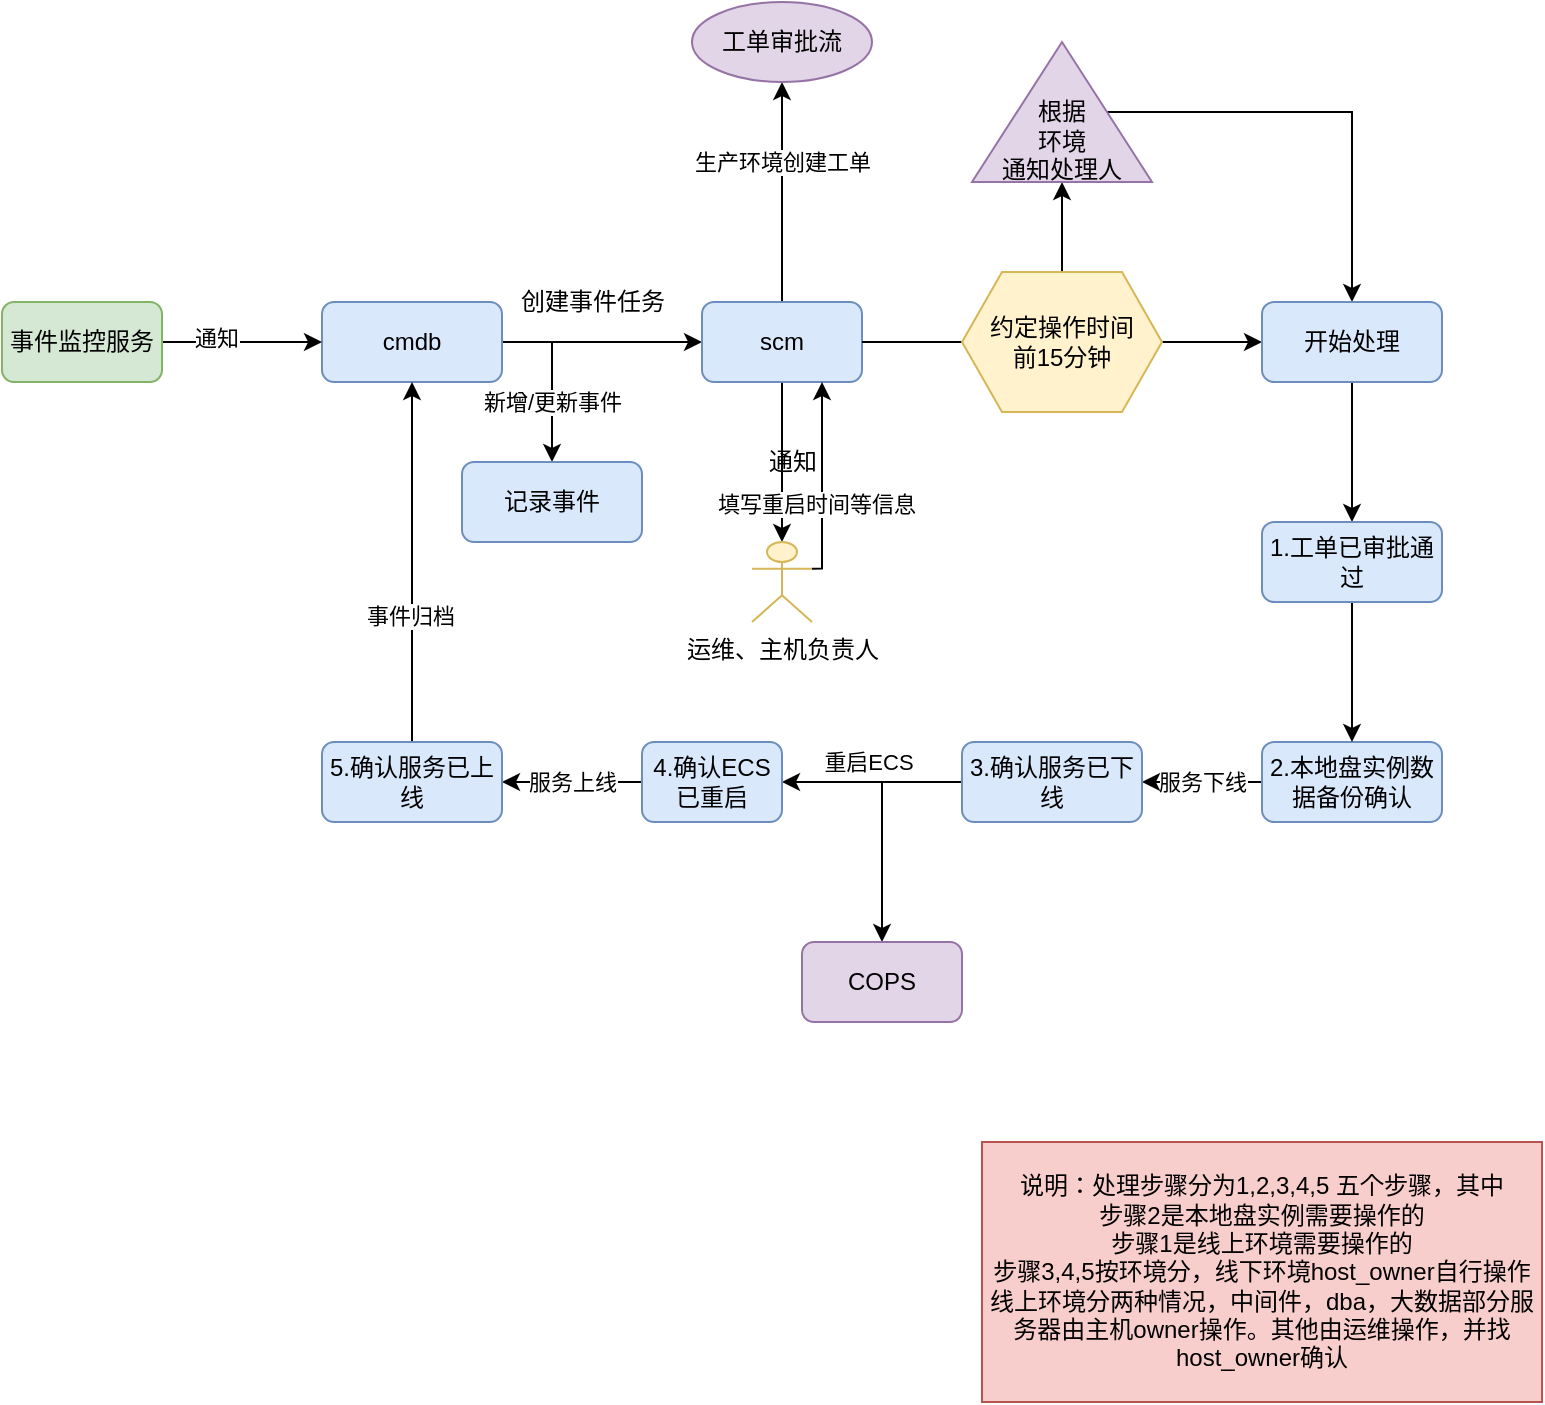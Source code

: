 <mxfile version="14.2.9" type="github"><diagram id="i3r9SRX2nsmY7t9XxCH-" name="Page-1"><mxGraphModel dx="1550" dy="812" grid="1" gridSize="10" guides="1" tooltips="1" connect="1" arrows="1" fold="1" page="1" pageScale="1" pageWidth="827" pageHeight="1169" math="0" shadow="0"><root><mxCell id="0"/><mxCell id="1" parent="0"/><mxCell id="5iP_pvDfPiyhX8K3JkT0-7" style="edgeStyle=orthogonalEdgeStyle;rounded=0;orthogonalLoop=1;jettySize=auto;html=1;exitX=1;exitY=0.5;exitDx=0;exitDy=0;entryX=0;entryY=0.5;entryDx=0;entryDy=0;" parent="1" source="5iP_pvDfPiyhX8K3JkT0-1" target="5iP_pvDfPiyhX8K3JkT0-6" edge="1"><mxGeometry relative="1" as="geometry"/></mxCell><mxCell id="5iP_pvDfPiyhX8K3JkT0-44" style="edgeStyle=orthogonalEdgeStyle;rounded=0;orthogonalLoop=1;jettySize=auto;html=1;exitX=1;exitY=0.5;exitDx=0;exitDy=0;entryX=0.5;entryY=0;entryDx=0;entryDy=0;" parent="1" source="5iP_pvDfPiyhX8K3JkT0-1" target="5iP_pvDfPiyhX8K3JkT0-4" edge="1"><mxGeometry relative="1" as="geometry"/></mxCell><mxCell id="5iP_pvDfPiyhX8K3JkT0-47" value="新增/更新事件" style="edgeLabel;html=1;align=center;verticalAlign=middle;resizable=0;points=[];" parent="5iP_pvDfPiyhX8K3JkT0-44" vertex="1" connectable="0"><mxGeometry x="0.085" y="1" relative="1" as="geometry"><mxPoint x="-1.02" y="8.83" as="offset"/></mxGeometry></mxCell><mxCell id="5iP_pvDfPiyhX8K3JkT0-1" value="cmdb" style="rounded=1;whiteSpace=wrap;html=1;fillColor=#dae8fc;strokeColor=#6c8ebf;" parent="1" vertex="1"><mxGeometry x="200" y="180" width="90" height="40" as="geometry"/></mxCell><mxCell id="5iP_pvDfPiyhX8K3JkT0-3" style="edgeStyle=orthogonalEdgeStyle;rounded=0;orthogonalLoop=1;jettySize=auto;html=1;exitX=1;exitY=0.5;exitDx=0;exitDy=0;entryX=0;entryY=0.5;entryDx=0;entryDy=0;" parent="1" source="5iP_pvDfPiyhX8K3JkT0-2" target="5iP_pvDfPiyhX8K3JkT0-1" edge="1"><mxGeometry relative="1" as="geometry"><Array as="points"><mxPoint x="170" y="200"/><mxPoint x="170" y="200"/></Array></mxGeometry></mxCell><mxCell id="5iP_pvDfPiyhX8K3JkT0-9" value="通知" style="edgeLabel;html=1;align=center;verticalAlign=middle;resizable=0;points=[];" parent="5iP_pvDfPiyhX8K3JkT0-3" vertex="1" connectable="0"><mxGeometry x="-0.328" y="2" relative="1" as="geometry"><mxPoint as="offset"/></mxGeometry></mxCell><mxCell id="5iP_pvDfPiyhX8K3JkT0-2" value="事件监控服务" style="rounded=1;whiteSpace=wrap;html=1;fillColor=#d5e8d4;strokeColor=#82b366;" parent="1" vertex="1"><mxGeometry x="40" y="180" width="80" height="40" as="geometry"/></mxCell><mxCell id="5iP_pvDfPiyhX8K3JkT0-4" value="记录事件" style="rounded=1;whiteSpace=wrap;html=1;fillColor=#dae8fc;strokeColor=#6c8ebf;" parent="1" vertex="1"><mxGeometry x="270" y="260" width="90" height="40" as="geometry"/></mxCell><mxCell id="5iP_pvDfPiyhX8K3JkT0-11" style="edgeStyle=orthogonalEdgeStyle;rounded=0;orthogonalLoop=1;jettySize=auto;html=1;exitX=0.5;exitY=1;exitDx=0;exitDy=0;entryX=0.5;entryY=0;entryDx=0;entryDy=0;entryPerimeter=0;" parent="1" source="5iP_pvDfPiyhX8K3JkT0-6" target="5iP_pvDfPiyhX8K3JkT0-10" edge="1"><mxGeometry relative="1" as="geometry"><Array as="points"><mxPoint x="430" y="250"/><mxPoint x="430" y="250"/></Array></mxGeometry></mxCell><mxCell id="0pUci5bxzwZahtCWf-TS-1" style="edgeStyle=orthogonalEdgeStyle;rounded=0;orthogonalLoop=1;jettySize=auto;html=1;" edge="1" parent="1" source="5iP_pvDfPiyhX8K3JkT0-6" target="5iP_pvDfPiyhX8K3JkT0-15"><mxGeometry relative="1" as="geometry"/></mxCell><mxCell id="0pUci5bxzwZahtCWf-TS-49" value="生产环境创建工单" style="edgeLabel;html=1;align=center;verticalAlign=middle;resizable=0;points=[];" vertex="1" connectable="0" parent="0pUci5bxzwZahtCWf-TS-1"><mxGeometry x="-0.24" y="-3" relative="1" as="geometry"><mxPoint x="-3" y="-28" as="offset"/></mxGeometry></mxCell><mxCell id="5iP_pvDfPiyhX8K3JkT0-6" value="scm" style="rounded=1;whiteSpace=wrap;html=1;fillColor=#dae8fc;strokeColor=#6c8ebf;" parent="1" vertex="1"><mxGeometry x="390" y="180" width="80" height="40" as="geometry"/></mxCell><mxCell id="5iP_pvDfPiyhX8K3JkT0-8" value="创建事件任务" style="text;html=1;align=center;verticalAlign=middle;resizable=0;points=[];autosize=1;" parent="1" vertex="1"><mxGeometry x="290" y="170" width="90" height="20" as="geometry"/></mxCell><mxCell id="5iP_pvDfPiyhX8K3JkT0-16" style="edgeStyle=orthogonalEdgeStyle;rounded=0;orthogonalLoop=1;jettySize=auto;html=1;exitX=1;exitY=0.333;exitDx=0;exitDy=0;exitPerimeter=0;entryX=0.75;entryY=1;entryDx=0;entryDy=0;" parent="1" source="5iP_pvDfPiyhX8K3JkT0-10" target="5iP_pvDfPiyhX8K3JkT0-6" edge="1"><mxGeometry relative="1" as="geometry"><mxPoint x="460" y="230" as="targetPoint"/><Array as="points"><mxPoint x="450" y="313"/></Array></mxGeometry></mxCell><mxCell id="5iP_pvDfPiyhX8K3JkT0-17" value="填写重启时间等信息" style="edgeLabel;html=1;align=center;verticalAlign=middle;resizable=0;points=[];" parent="5iP_pvDfPiyhX8K3JkT0-16" vertex="1" connectable="0"><mxGeometry x="-0.222" y="3" relative="1" as="geometry"><mxPoint as="offset"/></mxGeometry></mxCell><mxCell id="gknVpUDaEv0PR_SWmP1g-13" style="edgeStyle=none;rounded=0;orthogonalLoop=1;jettySize=auto;html=1;exitX=1;exitY=0.5;exitDx=0;exitDy=0;" parent="1" source="5iP_pvDfPiyhX8K3JkT0-6" edge="1"><mxGeometry relative="1" as="geometry"><mxPoint x="590" y="200" as="targetPoint"/><Array as="points"/></mxGeometry></mxCell><mxCell id="5iP_pvDfPiyhX8K3JkT0-10" value="运维、主机负责人" style="shape=umlActor;verticalLabelPosition=bottom;verticalAlign=top;html=1;outlineConnect=0;fillColor=#fff2cc;strokeColor=#d6b656;" parent="1" vertex="1"><mxGeometry x="415" y="300" width="30" height="40" as="geometry"/></mxCell><mxCell id="5iP_pvDfPiyhX8K3JkT0-12" value="通知" style="text;html=1;align=center;verticalAlign=middle;resizable=0;points=[];autosize=1;" parent="1" vertex="1"><mxGeometry x="415" y="250" width="40" height="20" as="geometry"/></mxCell><mxCell id="5iP_pvDfPiyhX8K3JkT0-15" value="工单审批流" style="ellipse;whiteSpace=wrap;html=1;fillColor=#e1d5e7;strokeColor=#9673a6;" parent="1" vertex="1"><mxGeometry x="385" y="30" width="90" height="40" as="geometry"/></mxCell><mxCell id="5iP_pvDfPiyhX8K3JkT0-29" style="edgeStyle=orthogonalEdgeStyle;rounded=0;orthogonalLoop=1;jettySize=auto;html=1;exitX=1;exitY=0.5;exitDx=0;exitDy=0;entryX=1;entryY=0.5;entryDx=0;entryDy=0;" parent="1" edge="1"><mxGeometry relative="1" as="geometry"><mxPoint x="677.5" y="200" as="sourcePoint"/><mxPoint x="677.5" y="200" as="targetPoint"/></mxGeometry></mxCell><mxCell id="0pUci5bxzwZahtCWf-TS-36" style="edgeStyle=none;rounded=0;orthogonalLoop=1;jettySize=auto;html=1;exitX=0.5;exitY=0;exitDx=0;exitDy=0;startArrow=classic;startFill=1;endArrow=none;endFill=0;" edge="1" parent="1" source="5iP_pvDfPiyhX8K3JkT0-28"><mxGeometry relative="1" as="geometry"><mxPoint x="480" y="420" as="targetPoint"/><Array as="points"><mxPoint x="480" y="430"/></Array></mxGeometry></mxCell><mxCell id="5iP_pvDfPiyhX8K3JkT0-28" value="COPS" style="rounded=1;whiteSpace=wrap;html=1;fillColor=#e1d5e7;strokeColor=#9673a6;" parent="1" vertex="1"><mxGeometry x="440" y="500" width="80" height="40" as="geometry"/></mxCell><mxCell id="5iP_pvDfPiyhX8K3JkT0-43" style="edgeStyle=orthogonalEdgeStyle;rounded=0;orthogonalLoop=1;jettySize=auto;html=1;exitX=0.5;exitY=1;exitDx=0;exitDy=0;" parent="1" source="5iP_pvDfPiyhX8K3JkT0-4" target="5iP_pvDfPiyhX8K3JkT0-4" edge="1"><mxGeometry relative="1" as="geometry"/></mxCell><mxCell id="gknVpUDaEv0PR_SWmP1g-4" style="edgeStyle=none;rounded=0;orthogonalLoop=1;jettySize=auto;html=1;exitX=0.5;exitY=1;exitDx=0;exitDy=0;" parent="1" source="5iP_pvDfPiyhX8K3JkT0-15" target="5iP_pvDfPiyhX8K3JkT0-15" edge="1"><mxGeometry relative="1" as="geometry"/></mxCell><mxCell id="0pUci5bxzwZahtCWf-TS-11" style="edgeStyle=orthogonalEdgeStyle;rounded=0;orthogonalLoop=1;jettySize=auto;html=1;exitX=0.5;exitY=0;exitDx=0;exitDy=0;entryX=0;entryY=0.5;entryDx=0;entryDy=0;" edge="1" parent="1" source="0pUci5bxzwZahtCWf-TS-5" target="0pUci5bxzwZahtCWf-TS-10"><mxGeometry relative="1" as="geometry"/></mxCell><mxCell id="0pUci5bxzwZahtCWf-TS-18" style="edgeStyle=none;rounded=0;orthogonalLoop=1;jettySize=auto;html=1;exitX=1;exitY=0.5;exitDx=0;exitDy=0;entryX=0;entryY=0.5;entryDx=0;entryDy=0;" edge="1" parent="1" source="0pUci5bxzwZahtCWf-TS-5" target="0pUci5bxzwZahtCWf-TS-17"><mxGeometry relative="1" as="geometry"/></mxCell><mxCell id="0pUci5bxzwZahtCWf-TS-5" value="约定操作时间&lt;br&gt;前15分钟" style="shape=hexagon;perimeter=hexagonPerimeter2;whiteSpace=wrap;html=1;fixedSize=1;fillColor=#fff2cc;strokeColor=#d6b656;" vertex="1" parent="1"><mxGeometry x="520" y="165" width="100" height="70" as="geometry"/></mxCell><mxCell id="0pUci5bxzwZahtCWf-TS-19" style="edgeStyle=orthogonalEdgeStyle;rounded=0;orthogonalLoop=1;jettySize=auto;html=1;exitX=0.5;exitY=1;exitDx=0;exitDy=0;entryX=0.5;entryY=0;entryDx=0;entryDy=0;" edge="1" parent="1" source="0pUci5bxzwZahtCWf-TS-10" target="0pUci5bxzwZahtCWf-TS-17"><mxGeometry relative="1" as="geometry"/></mxCell><mxCell id="0pUci5bxzwZahtCWf-TS-10" value="&lt;br&gt;&lt;br&gt;根据&lt;br&gt;环境&lt;br&gt;通知处理人" style="triangle;whiteSpace=wrap;html=1;fillColor=#e1d5e7;strokeColor=#9673a6;direction=north;" vertex="1" parent="1"><mxGeometry x="525" y="50" width="90" height="70" as="geometry"/></mxCell><mxCell id="0pUci5bxzwZahtCWf-TS-43" style="edgeStyle=none;rounded=0;orthogonalLoop=1;jettySize=auto;html=1;exitX=0.5;exitY=1;exitDx=0;exitDy=0;entryX=0.5;entryY=0;entryDx=0;entryDy=0;startArrow=none;startFill=0;endArrow=classic;endFill=1;" edge="1" parent="1" source="0pUci5bxzwZahtCWf-TS-17" target="0pUci5bxzwZahtCWf-TS-41"><mxGeometry relative="1" as="geometry"/></mxCell><mxCell id="0pUci5bxzwZahtCWf-TS-17" value="开始处理" style="rounded=1;whiteSpace=wrap;html=1;fillColor=#dae8fc;strokeColor=#6c8ebf;" vertex="1" parent="1"><mxGeometry x="670" y="180" width="90" height="40" as="geometry"/></mxCell><mxCell id="0pUci5bxzwZahtCWf-TS-27" value="服务下线" style="edgeStyle=orthogonalEdgeStyle;rounded=0;orthogonalLoop=1;jettySize=auto;html=1;exitX=0;exitY=0.5;exitDx=0;exitDy=0;entryX=1;entryY=0.5;entryDx=0;entryDy=0;" edge="1" parent="1" source="0pUci5bxzwZahtCWf-TS-21" target="0pUci5bxzwZahtCWf-TS-25"><mxGeometry relative="1" as="geometry"/></mxCell><mxCell id="0pUci5bxzwZahtCWf-TS-21" value="2.本地盘实例数据备份确认" style="rounded=1;whiteSpace=wrap;html=1;fillColor=#dae8fc;strokeColor=#6c8ebf;" vertex="1" parent="1"><mxGeometry x="670" y="400" width="90" height="40" as="geometry"/></mxCell><mxCell id="0pUci5bxzwZahtCWf-TS-29" style="edgeStyle=orthogonalEdgeStyle;rounded=0;orthogonalLoop=1;jettySize=auto;html=1;exitX=0;exitY=0.5;exitDx=0;exitDy=0;entryX=1;entryY=0.5;entryDx=0;entryDy=0;" edge="1" parent="1" source="0pUci5bxzwZahtCWf-TS-25" target="0pUci5bxzwZahtCWf-TS-28"><mxGeometry relative="1" as="geometry"><Array as="points"><mxPoint x="470" y="420"/><mxPoint x="470" y="420"/></Array></mxGeometry></mxCell><mxCell id="0pUci5bxzwZahtCWf-TS-30" value="重启ECS" style="edgeLabel;html=1;align=center;verticalAlign=middle;resizable=0;points=[];" vertex="1" connectable="0" parent="0pUci5bxzwZahtCWf-TS-29"><mxGeometry x="0.196" y="-3" relative="1" as="geometry"><mxPoint x="7" y="-7" as="offset"/></mxGeometry></mxCell><mxCell id="0pUci5bxzwZahtCWf-TS-25" value="3.确认服务已下线" style="rounded=1;whiteSpace=wrap;html=1;fillColor=#dae8fc;strokeColor=#6c8ebf;" vertex="1" parent="1"><mxGeometry x="520" y="400" width="90" height="40" as="geometry"/></mxCell><mxCell id="0pUci5bxzwZahtCWf-TS-45" value="服务上线" style="edgeStyle=none;rounded=0;orthogonalLoop=1;jettySize=auto;html=1;exitX=0;exitY=0.5;exitDx=0;exitDy=0;entryX=1;entryY=0.5;entryDx=0;entryDy=0;startArrow=none;startFill=0;endArrow=classic;endFill=1;" edge="1" parent="1" source="0pUci5bxzwZahtCWf-TS-28" target="0pUci5bxzwZahtCWf-TS-35"><mxGeometry relative="1" as="geometry"/></mxCell><mxCell id="0pUci5bxzwZahtCWf-TS-28" value="4.确认ECS已重启" style="rounded=1;whiteSpace=wrap;html=1;fillColor=#dae8fc;strokeColor=#6c8ebf;" vertex="1" parent="1"><mxGeometry x="360" y="400" width="70" height="40" as="geometry"/></mxCell><mxCell id="0pUci5bxzwZahtCWf-TS-46" style="edgeStyle=none;rounded=0;orthogonalLoop=1;jettySize=auto;html=1;exitX=0.5;exitY=0;exitDx=0;exitDy=0;entryX=0.5;entryY=1;entryDx=0;entryDy=0;startArrow=none;startFill=0;endArrow=classic;endFill=1;" edge="1" parent="1" source="0pUci5bxzwZahtCWf-TS-35" target="5iP_pvDfPiyhX8K3JkT0-1"><mxGeometry relative="1" as="geometry"/></mxCell><mxCell id="0pUci5bxzwZahtCWf-TS-47" value="事件归档" style="edgeLabel;html=1;align=center;verticalAlign=middle;resizable=0;points=[];" vertex="1" connectable="0" parent="0pUci5bxzwZahtCWf-TS-46"><mxGeometry x="-0.3" y="1" relative="1" as="geometry"><mxPoint as="offset"/></mxGeometry></mxCell><mxCell id="0pUci5bxzwZahtCWf-TS-35" value="5.确认服务已上线" style="rounded=1;whiteSpace=wrap;html=1;fillColor=#dae8fc;strokeColor=#6c8ebf;" vertex="1" parent="1"><mxGeometry x="200" y="400" width="90" height="40" as="geometry"/></mxCell><mxCell id="0pUci5bxzwZahtCWf-TS-44" style="edgeStyle=none;rounded=0;orthogonalLoop=1;jettySize=auto;html=1;exitX=0.5;exitY=1;exitDx=0;exitDy=0;entryX=0.5;entryY=0;entryDx=0;entryDy=0;startArrow=none;startFill=0;endArrow=classic;endFill=1;" edge="1" parent="1" source="0pUci5bxzwZahtCWf-TS-41" target="0pUci5bxzwZahtCWf-TS-21"><mxGeometry relative="1" as="geometry"/></mxCell><mxCell id="0pUci5bxzwZahtCWf-TS-41" value="1.工单已审批通过" style="rounded=1;whiteSpace=wrap;html=1;fillColor=#dae8fc;strokeColor=#6c8ebf;" vertex="1" parent="1"><mxGeometry x="670" y="290" width="90" height="40" as="geometry"/></mxCell><mxCell id="0pUci5bxzwZahtCWf-TS-48" value="说明：处理步骤分为1,2,3,4,5 五个步骤，其中&lt;br&gt;步骤2是本地盘实例需要操作的&lt;br&gt;步骤1是线上环境需要操作的&lt;br&gt;步骤3,4,5按环境分，线下环境host_owner自行操作&lt;br&gt;线上环境分两种情况，中间件，dba，大数据部分服务器由主机owner操作。其他由运维操作，并找host_owner确认" style="text;html=1;strokeColor=#b85450;fillColor=#f8cecc;align=center;verticalAlign=middle;whiteSpace=wrap;rounded=0;" vertex="1" parent="1"><mxGeometry x="530" y="600" width="280" height="130" as="geometry"/></mxCell></root></mxGraphModel></diagram></mxfile>